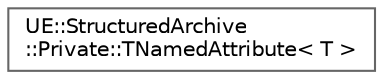 digraph "Graphical Class Hierarchy"
{
 // INTERACTIVE_SVG=YES
 // LATEX_PDF_SIZE
  bgcolor="transparent";
  edge [fontname=Helvetica,fontsize=10,labelfontname=Helvetica,labelfontsize=10];
  node [fontname=Helvetica,fontsize=10,shape=box,height=0.2,width=0.4];
  rankdir="LR";
  Node0 [id="Node000000",label="UE::StructuredArchive\l::Private::TNamedAttribute\< T \>",height=0.2,width=0.4,color="grey40", fillcolor="white", style="filled",URL="$d5/d7a/structUE_1_1StructuredArchive_1_1Private_1_1TNamedAttribute.html",tooltip="Class to contain a named attribute for serialization."];
}
